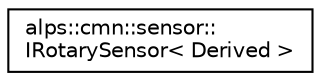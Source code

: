 digraph "クラス階層図"
{
 // LATEX_PDF_SIZE
  edge [fontname="Helvetica",fontsize="10",labelfontname="Helvetica",labelfontsize="10"];
  node [fontname="Helvetica",fontsize="10",shape=record];
  rankdir="LR";
  Node0 [label="alps::cmn::sensor::\lIRotarySensor\< Derived \>",height=0.2,width=0.4,color="black", fillcolor="white", style="filled",URL="$classalps_1_1cmn_1_1sensor_1_1_i_rotary_sensor.html",tooltip="回転センサーのインタフェース"];
}
